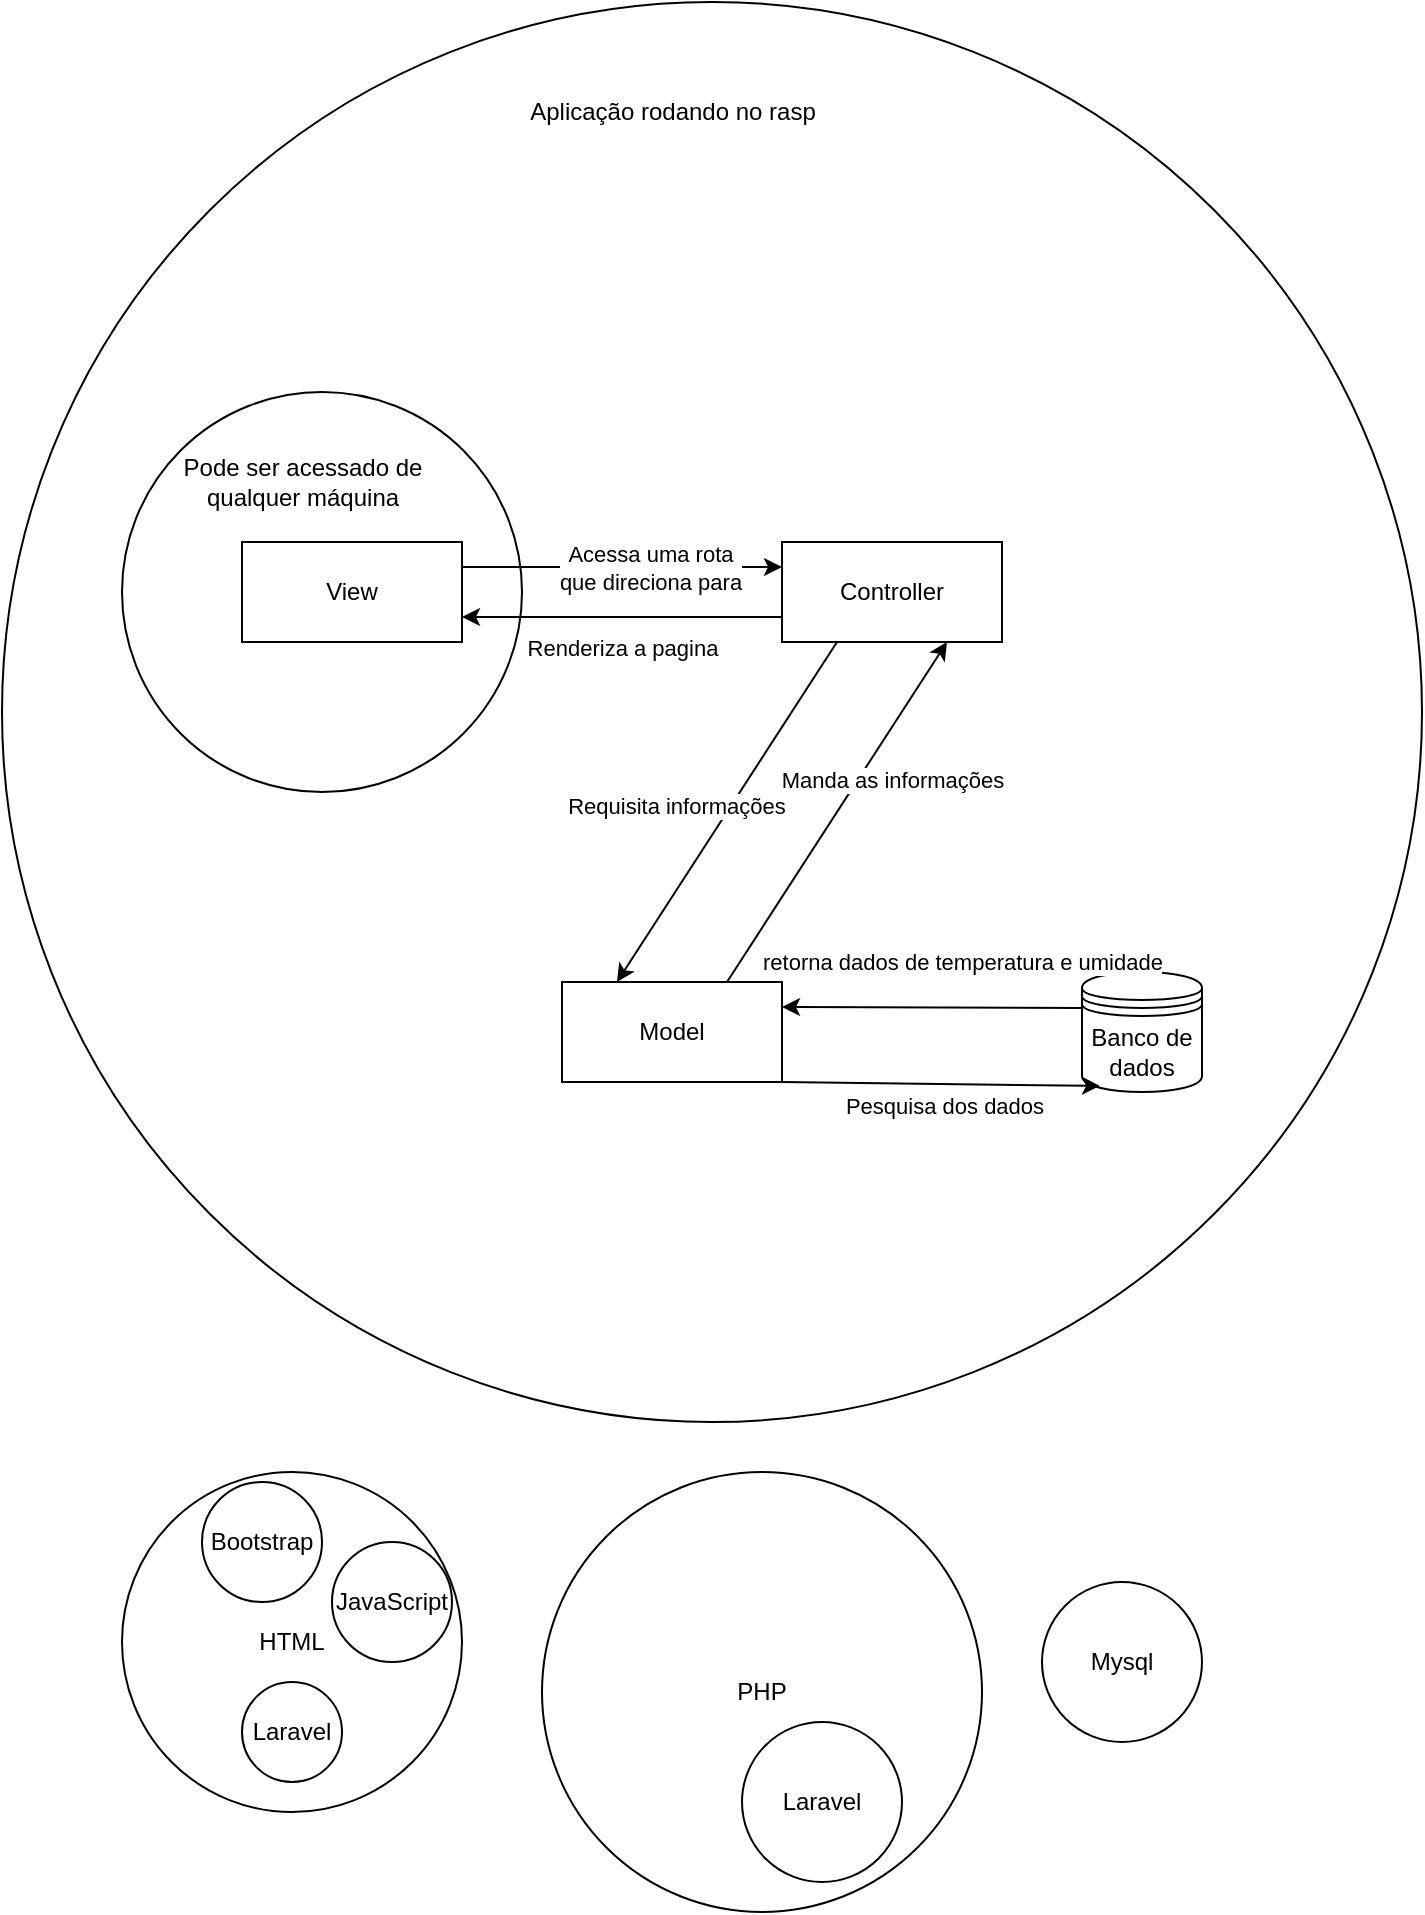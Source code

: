 <mxfile version="22.0.4" type="device">
  <diagram name="Página-1" id="txFkV5qtQ6-GotB8eZur">
    <mxGraphModel dx="1364" dy="795" grid="1" gridSize="10" guides="1" tooltips="1" connect="1" arrows="1" fold="1" page="1" pageScale="1" pageWidth="827" pageHeight="1169" math="0" shadow="0">
      <root>
        <mxCell id="0" />
        <mxCell id="1" parent="0" />
        <mxCell id="Tcr9Ncec1bthyELoQFyk-24" value="&lt;div&gt;&lt;br&gt;&lt;/div&gt;&lt;div&gt;&lt;br&gt;&lt;/div&gt;&lt;div&gt;&lt;br&gt;&lt;/div&gt;&lt;div&gt;&lt;br&gt;&lt;/div&gt;&lt;div&gt;&lt;br&gt;&lt;/div&gt;&lt;div&gt;&lt;br&gt;&lt;/div&gt;&lt;div&gt;&lt;br&gt;&lt;/div&gt;&lt;div&gt;&lt;br&gt;&lt;/div&gt;&lt;div&gt;&lt;br&gt;&lt;/div&gt;&lt;div&gt;&lt;br&gt;&lt;/div&gt;&lt;div&gt;&lt;br&gt;&lt;/div&gt;&lt;div&gt;&lt;br&gt;&lt;/div&gt;&lt;div&gt;&lt;br&gt;&lt;/div&gt;&lt;div&gt;&lt;br&gt;&lt;/div&gt;&lt;div&gt;&lt;br&gt;&lt;/div&gt;&lt;div&gt;&lt;br&gt;&lt;/div&gt;&lt;div&gt;&lt;br&gt;&lt;/div&gt;&lt;div&gt;&lt;br&gt;&lt;/div&gt;&lt;div&gt;&lt;br&gt;&lt;/div&gt;&lt;div&gt;&lt;br&gt;&lt;/div&gt;&lt;div&gt;&lt;br&gt;&lt;/div&gt;&lt;div&gt;&lt;br&gt;&lt;/div&gt;&lt;div&gt;&lt;br&gt;&lt;/div&gt;&lt;div&gt;&lt;br&gt;&lt;/div&gt;&lt;div&gt;&lt;br&gt;&lt;/div&gt;&lt;div&gt;&lt;br&gt;&lt;/div&gt;&lt;div&gt;&lt;br&gt;&lt;/div&gt;&lt;div&gt;&lt;br&gt;&lt;/div&gt;&lt;div&gt;&lt;br&gt;&lt;/div&gt;&lt;div&gt;&lt;br&gt;&lt;/div&gt;&lt;div&gt;&lt;br&gt;&lt;/div&gt;&lt;div&gt;&lt;br&gt;&lt;/div&gt;&lt;div&gt;&lt;br&gt;&lt;/div&gt;&lt;div&gt;&lt;br&gt;&lt;/div&gt;&lt;div&gt;&lt;br&gt;&lt;/div&gt;&lt;div&gt;&lt;br&gt;&lt;/div&gt;&lt;div&gt;&lt;br&gt;&lt;/div&gt;&lt;div&gt;&lt;br&gt;&lt;/div&gt;&lt;div&gt;&lt;br&gt;&lt;/div&gt;" style="ellipse;whiteSpace=wrap;html=1;aspect=fixed;" parent="1" vertex="1">
          <mxGeometry x="50" y="60" width="710" height="710" as="geometry" />
        </mxCell>
        <mxCell id="Tcr9Ncec1bthyELoQFyk-23" value="&lt;div&gt;&lt;br&gt;&lt;/div&gt;&lt;div&gt;&lt;br&gt;&lt;/div&gt;&lt;div&gt;&lt;br&gt;&lt;/div&gt;&lt;div&gt;&lt;br&gt;&lt;/div&gt;&lt;div&gt;&lt;br&gt;&lt;/div&gt;&lt;div&gt;&lt;br&gt;&lt;/div&gt;" style="ellipse;whiteSpace=wrap;html=1;aspect=fixed;direction=south;" parent="1" vertex="1">
          <mxGeometry x="110" y="255" width="200" height="200" as="geometry" />
        </mxCell>
        <mxCell id="Tcr9Ncec1bthyELoQFyk-1" value="Controller" style="html=1;whiteSpace=wrap;" parent="1" vertex="1">
          <mxGeometry x="440" y="330" width="110" height="50" as="geometry" />
        </mxCell>
        <mxCell id="Tcr9Ncec1bthyELoQFyk-2" value="Model" style="html=1;whiteSpace=wrap;" parent="1" vertex="1">
          <mxGeometry x="330" y="550" width="110" height="50" as="geometry" />
        </mxCell>
        <mxCell id="Tcr9Ncec1bthyELoQFyk-3" value="Banco de dados" style="shape=datastore;whiteSpace=wrap;html=1;" parent="1" vertex="1">
          <mxGeometry x="590" y="545" width="60" height="60" as="geometry" />
        </mxCell>
        <mxCell id="Tcr9Ncec1bthyELoQFyk-5" value="" style="endArrow=classic;html=1;rounded=0;exitX=0.75;exitY=0;exitDx=0;exitDy=0;entryX=0.75;entryY=1;entryDx=0;entryDy=0;" parent="1" source="Tcr9Ncec1bthyELoQFyk-2" target="Tcr9Ncec1bthyELoQFyk-1" edge="1">
          <mxGeometry width="50" height="50" relative="1" as="geometry">
            <mxPoint x="390" y="440" as="sourcePoint" />
            <mxPoint x="440" y="390" as="targetPoint" />
          </mxGeometry>
        </mxCell>
        <mxCell id="Tcr9Ncec1bthyELoQFyk-6" value="Manda as informações" style="edgeLabel;html=1;align=center;verticalAlign=middle;resizable=0;points=[];" parent="Tcr9Ncec1bthyELoQFyk-5" vertex="1" connectable="0">
          <mxGeometry x="0.18" y="-4" relative="1" as="geometry">
            <mxPoint x="14" y="-3" as="offset" />
          </mxGeometry>
        </mxCell>
        <mxCell id="Tcr9Ncec1bthyELoQFyk-7" value="" style="endArrow=classic;html=1;rounded=0;exitX=0.25;exitY=1;exitDx=0;exitDy=0;entryX=0.25;entryY=0;entryDx=0;entryDy=0;" parent="1" source="Tcr9Ncec1bthyELoQFyk-1" target="Tcr9Ncec1bthyELoQFyk-2" edge="1">
          <mxGeometry width="50" height="50" relative="1" as="geometry">
            <mxPoint x="390" y="440" as="sourcePoint" />
            <mxPoint x="440" y="390" as="targetPoint" />
          </mxGeometry>
        </mxCell>
        <mxCell id="Tcr9Ncec1bthyELoQFyk-8" value="Requisita informações" style="edgeLabel;html=1;align=center;verticalAlign=middle;resizable=0;points=[];" parent="Tcr9Ncec1bthyELoQFyk-7" vertex="1" connectable="0">
          <mxGeometry x="0.356" y="-3" relative="1" as="geometry">
            <mxPoint x="-4" y="-32" as="offset" />
          </mxGeometry>
        </mxCell>
        <mxCell id="Tcr9Ncec1bthyELoQFyk-9" value="" style="endArrow=classic;html=1;rounded=0;exitX=0;exitY=0.3;exitDx=0;exitDy=0;entryX=1;entryY=0.25;entryDx=0;entryDy=0;" parent="1" source="Tcr9Ncec1bthyELoQFyk-3" target="Tcr9Ncec1bthyELoQFyk-2" edge="1">
          <mxGeometry width="50" height="50" relative="1" as="geometry">
            <mxPoint x="440" y="660" as="sourcePoint" />
            <mxPoint x="490" y="610" as="targetPoint" />
          </mxGeometry>
        </mxCell>
        <mxCell id="Tcr9Ncec1bthyELoQFyk-12" value="retorna dados de temperatura e umidade" style="edgeLabel;html=1;align=center;verticalAlign=middle;resizable=0;points=[];" parent="Tcr9Ncec1bthyELoQFyk-9" vertex="1" connectable="0">
          <mxGeometry x="0.144" y="3" relative="1" as="geometry">
            <mxPoint x="26" y="-26" as="offset" />
          </mxGeometry>
        </mxCell>
        <mxCell id="Tcr9Ncec1bthyELoQFyk-10" value="" style="endArrow=classic;html=1;rounded=0;exitX=1;exitY=1;exitDx=0;exitDy=0;entryX=0.15;entryY=0.95;entryDx=0;entryDy=0;entryPerimeter=0;" parent="1" source="Tcr9Ncec1bthyELoQFyk-2" target="Tcr9Ncec1bthyELoQFyk-3" edge="1">
          <mxGeometry width="50" height="50" relative="1" as="geometry">
            <mxPoint x="450" y="670" as="sourcePoint" />
            <mxPoint x="500" y="620" as="targetPoint" />
          </mxGeometry>
        </mxCell>
        <mxCell id="Tcr9Ncec1bthyELoQFyk-11" value="Pesquisa dos dados" style="edgeLabel;html=1;align=center;verticalAlign=middle;resizable=0;points=[];" parent="Tcr9Ncec1bthyELoQFyk-10" vertex="1" connectable="0">
          <mxGeometry x="-0.39" y="1" relative="1" as="geometry">
            <mxPoint x="32" y="12" as="offset" />
          </mxGeometry>
        </mxCell>
        <mxCell id="Tcr9Ncec1bthyELoQFyk-13" value="View" style="html=1;whiteSpace=wrap;" parent="1" vertex="1">
          <mxGeometry x="170" y="330" width="110" height="50" as="geometry" />
        </mxCell>
        <mxCell id="Tcr9Ncec1bthyELoQFyk-14" value="" style="endArrow=classic;html=1;rounded=0;exitX=0;exitY=0.75;exitDx=0;exitDy=0;entryX=1;entryY=0.75;entryDx=0;entryDy=0;" parent="1" source="Tcr9Ncec1bthyELoQFyk-1" target="Tcr9Ncec1bthyELoQFyk-13" edge="1">
          <mxGeometry width="50" height="50" relative="1" as="geometry">
            <mxPoint x="390" y="320" as="sourcePoint" />
            <mxPoint x="440" y="270" as="targetPoint" />
          </mxGeometry>
        </mxCell>
        <mxCell id="Tcr9Ncec1bthyELoQFyk-15" value="Renderiza a pagina" style="edgeLabel;html=1;align=center;verticalAlign=middle;resizable=0;points=[];" parent="Tcr9Ncec1bthyELoQFyk-14" vertex="1" connectable="0">
          <mxGeometry x="0.237" y="3" relative="1" as="geometry">
            <mxPoint x="19" y="12" as="offset" />
          </mxGeometry>
        </mxCell>
        <mxCell id="Tcr9Ncec1bthyELoQFyk-17" value="" style="endArrow=classic;html=1;rounded=0;exitX=1;exitY=0.25;exitDx=0;exitDy=0;entryX=0;entryY=0.25;entryDx=0;entryDy=0;" parent="1" source="Tcr9Ncec1bthyELoQFyk-13" target="Tcr9Ncec1bthyELoQFyk-1" edge="1">
          <mxGeometry width="50" height="50" relative="1" as="geometry">
            <mxPoint x="390" y="320" as="sourcePoint" />
            <mxPoint x="337.5" y="220" as="targetPoint" />
          </mxGeometry>
        </mxCell>
        <mxCell id="Tcr9Ncec1bthyELoQFyk-19" value="&lt;div&gt;Acessa uma rota&lt;/div&gt;&lt;div&gt;que direciona para&lt;br&gt;&lt;/div&gt;" style="edgeLabel;html=1;align=center;verticalAlign=middle;resizable=0;points=[];" parent="Tcr9Ncec1bthyELoQFyk-17" vertex="1" connectable="0">
          <mxGeometry x="0.047" y="-3" relative="1" as="geometry">
            <mxPoint x="10" y="-3" as="offset" />
          </mxGeometry>
        </mxCell>
        <mxCell id="Tcr9Ncec1bthyELoQFyk-25" value="Aplicação rodando no rasp" style="text;html=1;align=center;verticalAlign=middle;resizable=0;points=[];autosize=1;strokeColor=none;fillColor=none;" parent="1" vertex="1">
          <mxGeometry x="300" y="100" width="170" height="30" as="geometry" />
        </mxCell>
        <mxCell id="Tcr9Ncec1bthyELoQFyk-27" value="&lt;div&gt;Pode ser acessado de&lt;/div&gt;qualquer máquina" style="text;html=1;align=center;verticalAlign=middle;resizable=0;points=[];autosize=1;strokeColor=none;fillColor=none;" parent="1" vertex="1">
          <mxGeometry x="130" y="280" width="140" height="40" as="geometry" />
        </mxCell>
        <mxCell id="Tcr9Ncec1bthyELoQFyk-28" value="&lt;div&gt;HTML&lt;br&gt;&lt;/div&gt;" style="ellipse;whiteSpace=wrap;html=1;aspect=fixed;" parent="1" vertex="1">
          <mxGeometry x="110" y="795" width="170" height="170" as="geometry" />
        </mxCell>
        <mxCell id="Tcr9Ncec1bthyELoQFyk-29" value="PHP" style="ellipse;whiteSpace=wrap;html=1;aspect=fixed;" parent="1" vertex="1">
          <mxGeometry x="320" y="795" width="220" height="220" as="geometry" />
        </mxCell>
        <mxCell id="Tcr9Ncec1bthyELoQFyk-30" value="Laravel" style="ellipse;whiteSpace=wrap;html=1;aspect=fixed;" parent="1" vertex="1">
          <mxGeometry x="420" y="920" width="80" height="80" as="geometry" />
        </mxCell>
        <mxCell id="Tcr9Ncec1bthyELoQFyk-31" value="Laravel" style="ellipse;whiteSpace=wrap;html=1;aspect=fixed;" parent="1" vertex="1">
          <mxGeometry x="170" y="900" width="50" height="50" as="geometry" />
        </mxCell>
        <mxCell id="Tcr9Ncec1bthyELoQFyk-32" value="Mysql" style="ellipse;whiteSpace=wrap;html=1;aspect=fixed;" parent="1" vertex="1">
          <mxGeometry x="570" y="850" width="80" height="80" as="geometry" />
        </mxCell>
        <mxCell id="Tcr9Ncec1bthyELoQFyk-33" value="JavaScript" style="ellipse;whiteSpace=wrap;html=1;aspect=fixed;" parent="1" vertex="1">
          <mxGeometry x="215" y="830" width="60" height="60" as="geometry" />
        </mxCell>
        <mxCell id="Tcr9Ncec1bthyELoQFyk-34" value="Bootstrap" style="ellipse;whiteSpace=wrap;html=1;aspect=fixed;" parent="1" vertex="1">
          <mxGeometry x="150" y="800" width="60" height="60" as="geometry" />
        </mxCell>
      </root>
    </mxGraphModel>
  </diagram>
</mxfile>

